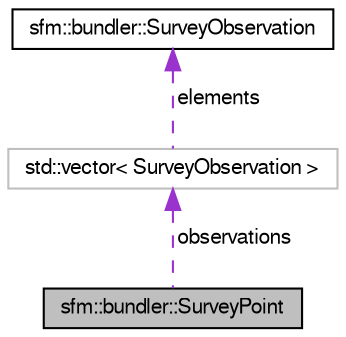 digraph "sfm::bundler::SurveyPoint"
{
  edge [fontname="FreeSans",fontsize="10",labelfontname="FreeSans",labelfontsize="10"];
  node [fontname="FreeSans",fontsize="10",shape=record];
  Node0 [label="sfm::bundler::SurveyPoint",height=0.2,width=0.4,color="black", fillcolor="grey75", style="filled", fontcolor="black"];
  Node1 -> Node0 [dir="back",color="darkorchid3",fontsize="10",style="dashed",label=" observations" ,fontname="FreeSans"];
  Node1 [label="std::vector\< SurveyObservation \>",height=0.2,width=0.4,color="grey75", fillcolor="white", style="filled"];
  Node2 -> Node1 [dir="back",color="darkorchid3",fontsize="10",style="dashed",label=" elements" ,fontname="FreeSans"];
  Node2 [label="sfm::bundler::SurveyObservation",height=0.2,width=0.4,color="black", fillcolor="white", style="filled",URL="$structsfm_1_1bundler_1_1_survey_observation.html"];
}
